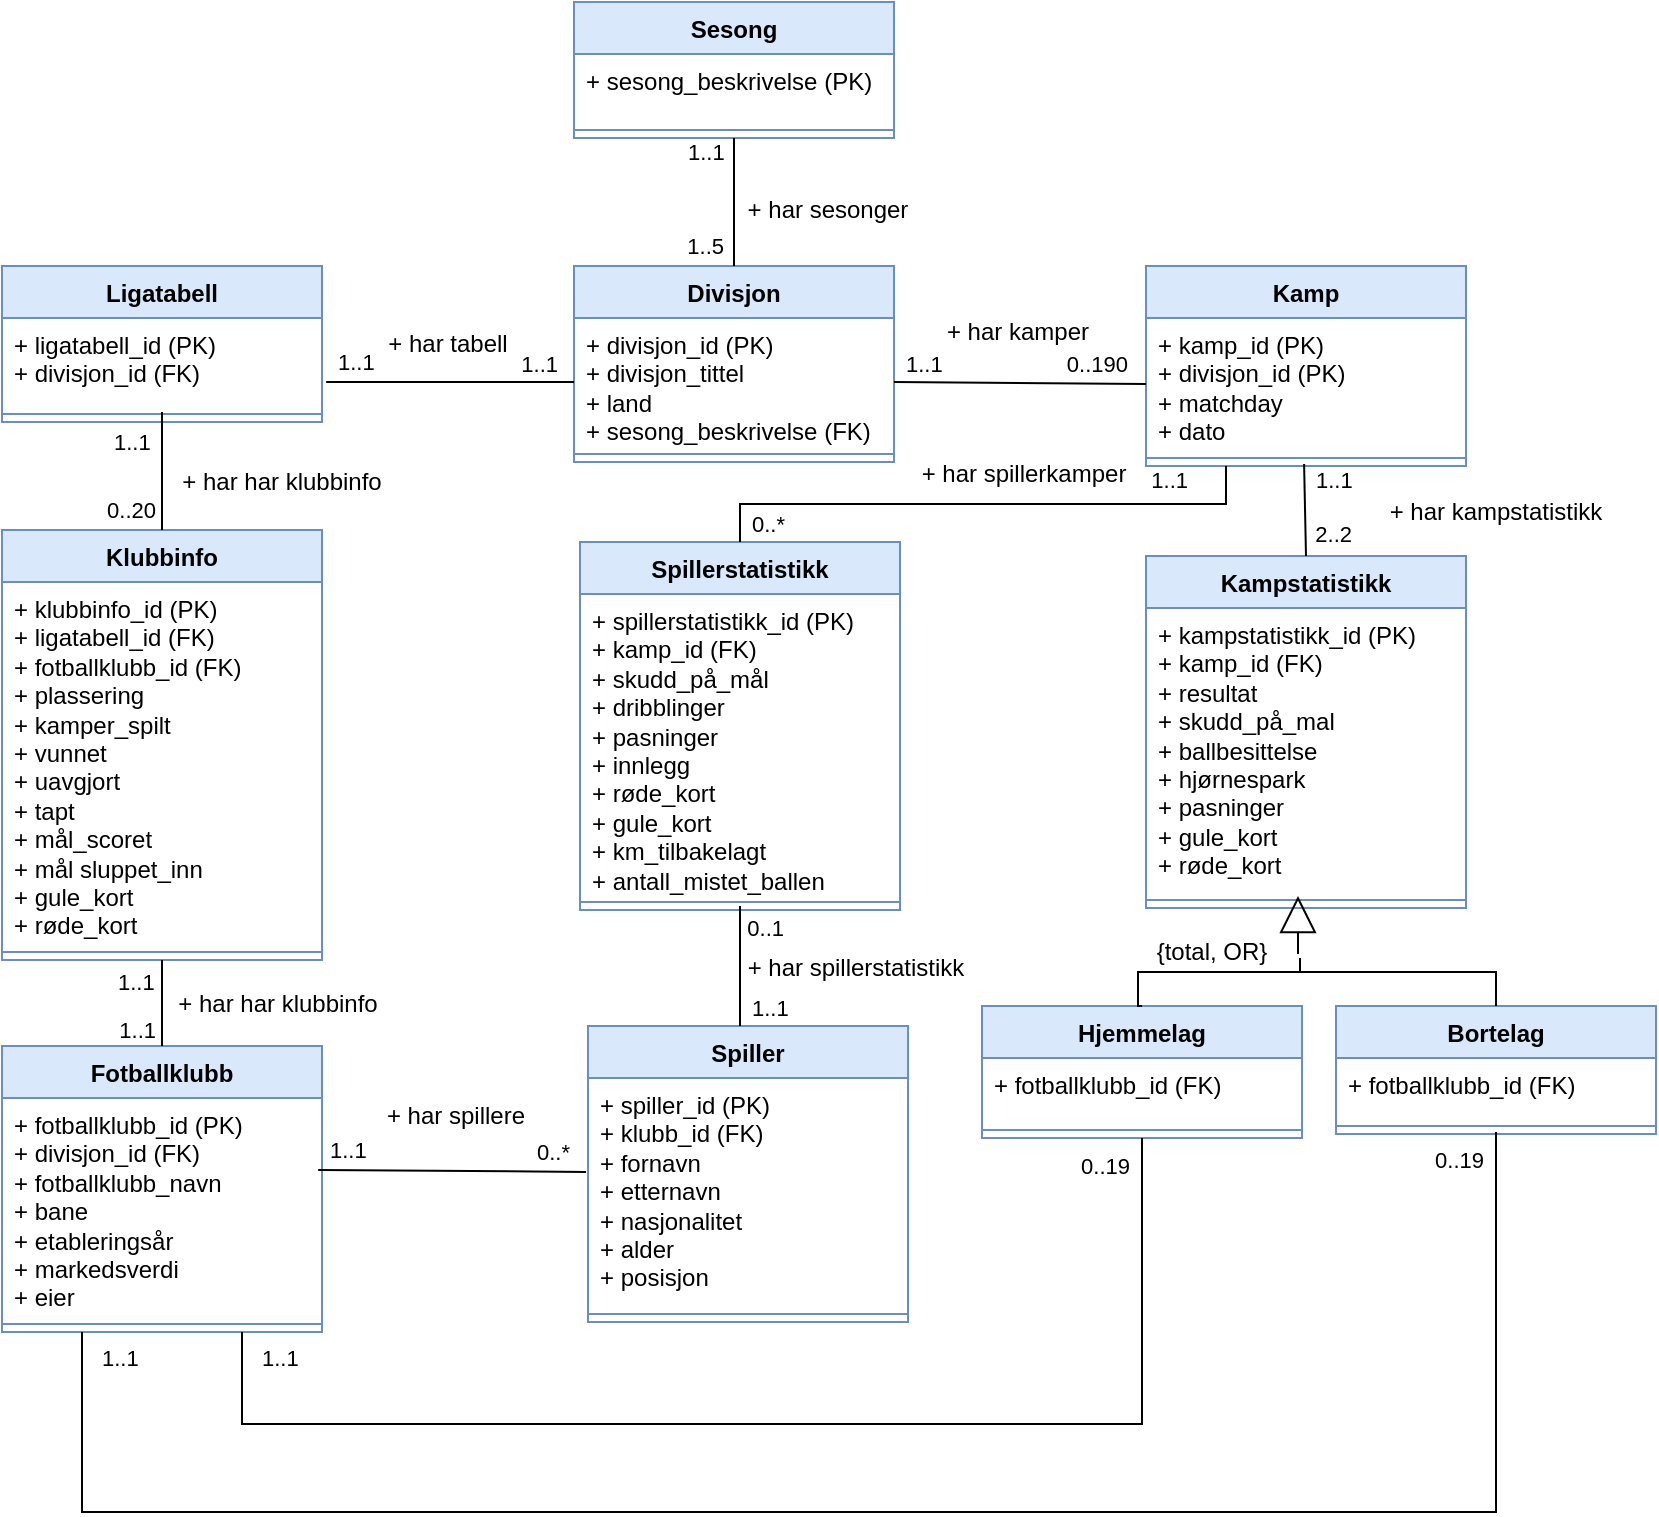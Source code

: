 <mxfile version="22.0.8" type="device">
  <diagram name="Page-1" id="Mv6sBD9H6kV1UXOC_IWm">
    <mxGraphModel dx="1434" dy="790" grid="0" gridSize="10" guides="1" tooltips="1" connect="1" arrows="1" fold="1" page="1" pageScale="1" pageWidth="827" pageHeight="1169" math="0" shadow="0">
      <root>
        <mxCell id="0" />
        <mxCell id="1" parent="0" />
        <mxCell id="2c1iKbKNR_HTmVodYejs-1" value="Sesong" style="swimlane;fontStyle=1;align=center;verticalAlign=top;childLayout=stackLayout;horizontal=1;startSize=26;horizontalStack=0;resizeParent=1;resizeParentMax=0;resizeLast=0;collapsible=1;marginBottom=0;whiteSpace=wrap;html=1;fillColor=#dae8fc;strokeColor=#6c8ebf;" parent="1" vertex="1">
          <mxGeometry x="507" y="81" width="160" height="68" as="geometry" />
        </mxCell>
        <mxCell id="2c1iKbKNR_HTmVodYejs-2" value="+ sesong_beskrivelse (PK)" style="text;strokeColor=none;fillColor=none;align=left;verticalAlign=top;spacingLeft=4;spacingRight=4;overflow=hidden;rotatable=0;points=[[0,0.5],[1,0.5]];portConstraint=eastwest;whiteSpace=wrap;html=1;" parent="2c1iKbKNR_HTmVodYejs-1" vertex="1">
          <mxGeometry y="26" width="160" height="34" as="geometry" />
        </mxCell>
        <mxCell id="2c1iKbKNR_HTmVodYejs-3" value="" style="line;strokeWidth=1;fillColor=none;align=left;verticalAlign=middle;spacingTop=-1;spacingLeft=3;spacingRight=3;rotatable=0;labelPosition=right;points=[];portConstraint=eastwest;strokeColor=inherit;" parent="2c1iKbKNR_HTmVodYejs-1" vertex="1">
          <mxGeometry y="60" width="160" height="8" as="geometry" />
        </mxCell>
        <mxCell id="2c1iKbKNR_HTmVodYejs-5" value="Divisjon" style="swimlane;fontStyle=1;align=center;verticalAlign=top;childLayout=stackLayout;horizontal=1;startSize=26;horizontalStack=0;resizeParent=1;resizeParentMax=0;resizeLast=0;collapsible=1;marginBottom=0;whiteSpace=wrap;html=1;fillColor=#dae8fc;strokeColor=#6c8ebf;" parent="1" vertex="1">
          <mxGeometry x="507" y="213" width="160" height="98" as="geometry" />
        </mxCell>
        <mxCell id="2c1iKbKNR_HTmVodYejs-6" value="+ divisjon_id (PK)&lt;br&gt;+ divisjon_tittel&lt;br&gt;+ land&lt;br&gt;+ sesong_beskrivelse (FK)" style="text;strokeColor=none;fillColor=none;align=left;verticalAlign=top;spacingLeft=4;spacingRight=4;overflow=hidden;rotatable=0;points=[[0,0.5],[1,0.5]];portConstraint=eastwest;whiteSpace=wrap;html=1;" parent="2c1iKbKNR_HTmVodYejs-5" vertex="1">
          <mxGeometry y="26" width="160" height="64" as="geometry" />
        </mxCell>
        <mxCell id="2c1iKbKNR_HTmVodYejs-7" value="" style="line;strokeWidth=1;fillColor=none;align=left;verticalAlign=middle;spacingTop=-1;spacingLeft=3;spacingRight=3;rotatable=0;labelPosition=right;points=[];portConstraint=eastwest;strokeColor=inherit;" parent="2c1iKbKNR_HTmVodYejs-5" vertex="1">
          <mxGeometry y="90" width="160" height="8" as="geometry" />
        </mxCell>
        <mxCell id="2c1iKbKNR_HTmVodYejs-8" value="Fotballklubb" style="swimlane;fontStyle=1;align=center;verticalAlign=top;childLayout=stackLayout;horizontal=1;startSize=26;horizontalStack=0;resizeParent=1;resizeParentMax=0;resizeLast=0;collapsible=1;marginBottom=0;whiteSpace=wrap;html=1;fillColor=#dae8fc;strokeColor=#6c8ebf;" parent="1" vertex="1">
          <mxGeometry x="221" y="603" width="160" height="143" as="geometry" />
        </mxCell>
        <mxCell id="2c1iKbKNR_HTmVodYejs-9" value="+ fotballklubb_id (PK)&lt;br&gt;+ divisjon_id (FK)&lt;br&gt;+ fotballklubb_navn&lt;br&gt;+ bane&lt;br&gt;+ etableringsår&lt;br&gt;+ markedsverdi&lt;br&gt;+ eier" style="text;strokeColor=none;fillColor=none;align=left;verticalAlign=top;spacingLeft=4;spacingRight=4;overflow=hidden;rotatable=0;points=[[0,0.5],[1,0.5]];portConstraint=eastwest;whiteSpace=wrap;html=1;" parent="2c1iKbKNR_HTmVodYejs-8" vertex="1">
          <mxGeometry y="26" width="160" height="109" as="geometry" />
        </mxCell>
        <mxCell id="2c1iKbKNR_HTmVodYejs-10" value="" style="line;strokeWidth=1;fillColor=none;align=left;verticalAlign=middle;spacingTop=-1;spacingLeft=3;spacingRight=3;rotatable=0;labelPosition=right;points=[];portConstraint=eastwest;strokeColor=inherit;" parent="2c1iKbKNR_HTmVodYejs-8" vertex="1">
          <mxGeometry y="135" width="160" height="8" as="geometry" />
        </mxCell>
        <mxCell id="2c1iKbKNR_HTmVodYejs-11" value="Spiller" style="swimlane;fontStyle=1;align=center;verticalAlign=top;childLayout=stackLayout;horizontal=1;startSize=26;horizontalStack=0;resizeParent=1;resizeParentMax=0;resizeLast=0;collapsible=1;marginBottom=0;whiteSpace=wrap;html=1;fillColor=#dae8fc;strokeColor=#6c8ebf;" parent="1" vertex="1">
          <mxGeometry x="514" y="593" width="160" height="148" as="geometry" />
        </mxCell>
        <mxCell id="2c1iKbKNR_HTmVodYejs-12" value="+ spiller_id (PK)&lt;br&gt;+ klubb_id (FK)&lt;br&gt;+ fornavn&lt;br&gt;+ etternavn&lt;br&gt;+ nasjonalitet&lt;br&gt;+ alder&lt;br&gt;+ posisjon" style="text;strokeColor=none;fillColor=none;align=left;verticalAlign=top;spacingLeft=4;spacingRight=4;overflow=hidden;rotatable=0;points=[[0,0.5],[1,0.5]];portConstraint=eastwest;whiteSpace=wrap;html=1;" parent="2c1iKbKNR_HTmVodYejs-11" vertex="1">
          <mxGeometry y="26" width="160" height="114" as="geometry" />
        </mxCell>
        <mxCell id="2c1iKbKNR_HTmVodYejs-13" value="" style="line;strokeWidth=1;fillColor=none;align=left;verticalAlign=middle;spacingTop=-1;spacingLeft=3;spacingRight=3;rotatable=0;labelPosition=right;points=[];portConstraint=eastwest;strokeColor=inherit;" parent="2c1iKbKNR_HTmVodYejs-11" vertex="1">
          <mxGeometry y="140" width="160" height="8" as="geometry" />
        </mxCell>
        <mxCell id="2c1iKbKNR_HTmVodYejs-17" value="Ligatabell" style="swimlane;fontStyle=1;align=center;verticalAlign=top;childLayout=stackLayout;horizontal=1;startSize=26;horizontalStack=0;resizeParent=1;resizeParentMax=0;resizeLast=0;collapsible=1;marginBottom=0;whiteSpace=wrap;html=1;fillColor=#dae8fc;strokeColor=#6c8ebf;" parent="1" vertex="1">
          <mxGeometry x="221" y="213" width="160" height="78" as="geometry" />
        </mxCell>
        <mxCell id="2c1iKbKNR_HTmVodYejs-18" value="+ ligatabell_id (PK)&lt;br&gt;+ divisjon_id (FK)&lt;br&gt;" style="text;strokeColor=none;fillColor=none;align=left;verticalAlign=top;spacingLeft=4;spacingRight=4;overflow=hidden;rotatable=0;points=[[0,0.5],[1,0.5]];portConstraint=eastwest;whiteSpace=wrap;html=1;" parent="2c1iKbKNR_HTmVodYejs-17" vertex="1">
          <mxGeometry y="26" width="160" height="44" as="geometry" />
        </mxCell>
        <mxCell id="2c1iKbKNR_HTmVodYejs-19" value="" style="line;strokeWidth=1;fillColor=none;align=left;verticalAlign=middle;spacingTop=-1;spacingLeft=3;spacingRight=3;rotatable=0;labelPosition=right;points=[];portConstraint=eastwest;strokeColor=inherit;" parent="2c1iKbKNR_HTmVodYejs-17" vertex="1">
          <mxGeometry y="70" width="160" height="8" as="geometry" />
        </mxCell>
        <mxCell id="2c1iKbKNR_HTmVodYejs-20" value="Klubbinfo" style="swimlane;fontStyle=1;align=center;verticalAlign=top;childLayout=stackLayout;horizontal=1;startSize=26;horizontalStack=0;resizeParent=1;resizeParentMax=0;resizeLast=0;collapsible=1;marginBottom=0;whiteSpace=wrap;html=1;fillColor=#dae8fc;strokeColor=#6c8ebf;" parent="1" vertex="1">
          <mxGeometry x="221" y="345" width="160" height="215" as="geometry" />
        </mxCell>
        <mxCell id="2c1iKbKNR_HTmVodYejs-21" value="+ klubbinfo_id (PK)&lt;br&gt;+ ligatabell_id (FK)&lt;br&gt;+ fotballklubb_id (FK)&lt;br&gt;+ plassering&lt;br&gt;+ kamper_spilt&lt;br&gt;+ vunnet&lt;br&gt;+ uavgjort&lt;br&gt;+ tapt&lt;br&gt;+ mål_scoret&lt;br&gt;+ mål sluppet_inn&lt;br&gt;+ gule_kort&lt;br&gt;+ røde_kort&lt;br&gt;+ poeng" style="text;strokeColor=none;fillColor=none;align=left;verticalAlign=top;spacingLeft=4;spacingRight=4;overflow=hidden;rotatable=0;points=[[0,0.5],[1,0.5]];portConstraint=eastwest;whiteSpace=wrap;html=1;" parent="2c1iKbKNR_HTmVodYejs-20" vertex="1">
          <mxGeometry y="26" width="160" height="181" as="geometry" />
        </mxCell>
        <mxCell id="2c1iKbKNR_HTmVodYejs-22" value="" style="line;strokeWidth=1;fillColor=none;align=left;verticalAlign=middle;spacingTop=-1;spacingLeft=3;spacingRight=3;rotatable=0;labelPosition=right;points=[];portConstraint=eastwest;strokeColor=inherit;" parent="2c1iKbKNR_HTmVodYejs-20" vertex="1">
          <mxGeometry y="207" width="160" height="8" as="geometry" />
        </mxCell>
        <mxCell id="2c1iKbKNR_HTmVodYejs-26" value="Kamp" style="swimlane;fontStyle=1;align=center;verticalAlign=top;childLayout=stackLayout;horizontal=1;startSize=26;horizontalStack=0;resizeParent=1;resizeParentMax=0;resizeLast=0;collapsible=1;marginBottom=0;whiteSpace=wrap;html=1;fillColor=#dae8fc;strokeColor=#6c8ebf;" parent="1" vertex="1">
          <mxGeometry x="793" y="213" width="160" height="100" as="geometry" />
        </mxCell>
        <mxCell id="2c1iKbKNR_HTmVodYejs-27" value="+ kamp_id (PK)&lt;br&gt;+ divisjon_id (PK)&lt;br&gt;+ matchday&lt;br&gt;+ dato" style="text;strokeColor=none;fillColor=none;align=left;verticalAlign=top;spacingLeft=4;spacingRight=4;overflow=hidden;rotatable=0;points=[[0,0.5],[1,0.5]];portConstraint=eastwest;whiteSpace=wrap;html=1;" parent="2c1iKbKNR_HTmVodYejs-26" vertex="1">
          <mxGeometry y="26" width="160" height="66" as="geometry" />
        </mxCell>
        <mxCell id="2c1iKbKNR_HTmVodYejs-28" value="" style="line;strokeWidth=1;fillColor=none;align=left;verticalAlign=middle;spacingTop=-1;spacingLeft=3;spacingRight=3;rotatable=0;labelPosition=right;points=[];portConstraint=eastwest;strokeColor=inherit;" parent="2c1iKbKNR_HTmVodYejs-26" vertex="1">
          <mxGeometry y="92" width="160" height="8" as="geometry" />
        </mxCell>
        <mxCell id="2c1iKbKNR_HTmVodYejs-29" value="Kampstatistikk" style="swimlane;fontStyle=1;align=center;verticalAlign=top;childLayout=stackLayout;horizontal=1;startSize=26;horizontalStack=0;resizeParent=1;resizeParentMax=0;resizeLast=0;collapsible=1;marginBottom=0;whiteSpace=wrap;html=1;fillColor=#dae8fc;strokeColor=#6c8ebf;" parent="1" vertex="1">
          <mxGeometry x="793" y="358" width="160" height="176" as="geometry" />
        </mxCell>
        <mxCell id="2c1iKbKNR_HTmVodYejs-30" value="+ kampstatistikk_id (PK)&lt;br&gt;+ kamp_id (FK)&lt;br&gt;+ resultat&lt;br&gt;+ skudd_på_mal&lt;br&gt;+ ballbesittelse&lt;br&gt;+ hjørnespark&lt;br&gt;+ pasninger&lt;br&gt;+ gule_kort&lt;br&gt;+ røde_kort" style="text;strokeColor=none;fillColor=none;align=left;verticalAlign=top;spacingLeft=4;spacingRight=4;overflow=hidden;rotatable=0;points=[[0,0.5],[1,0.5]];portConstraint=eastwest;whiteSpace=wrap;html=1;" parent="2c1iKbKNR_HTmVodYejs-29" vertex="1">
          <mxGeometry y="26" width="160" height="142" as="geometry" />
        </mxCell>
        <mxCell id="2c1iKbKNR_HTmVodYejs-31" value="" style="line;strokeWidth=1;fillColor=none;align=left;verticalAlign=middle;spacingTop=-1;spacingLeft=3;spacingRight=3;rotatable=0;labelPosition=right;points=[];portConstraint=eastwest;strokeColor=inherit;" parent="2c1iKbKNR_HTmVodYejs-29" vertex="1">
          <mxGeometry y="168" width="160" height="8" as="geometry" />
        </mxCell>
        <mxCell id="2c1iKbKNR_HTmVodYejs-32" value="Hjemmelag" style="swimlane;fontStyle=1;align=center;verticalAlign=top;childLayout=stackLayout;horizontal=1;startSize=26;horizontalStack=0;resizeParent=1;resizeParentMax=0;resizeLast=0;collapsible=1;marginBottom=0;whiteSpace=wrap;html=1;fillColor=#dae8fc;strokeColor=#6c8ebf;" parent="1" vertex="1">
          <mxGeometry x="711" y="583" width="160" height="66" as="geometry" />
        </mxCell>
        <mxCell id="2c1iKbKNR_HTmVodYejs-33" value="+ fotballklubb_id (FK)" style="text;strokeColor=none;fillColor=none;align=left;verticalAlign=top;spacingLeft=4;spacingRight=4;overflow=hidden;rotatable=0;points=[[0,0.5],[1,0.5]];portConstraint=eastwest;whiteSpace=wrap;html=1;" parent="2c1iKbKNR_HTmVodYejs-32" vertex="1">
          <mxGeometry y="26" width="160" height="32" as="geometry" />
        </mxCell>
        <mxCell id="2c1iKbKNR_HTmVodYejs-34" value="" style="line;strokeWidth=1;fillColor=none;align=left;verticalAlign=middle;spacingTop=-1;spacingLeft=3;spacingRight=3;rotatable=0;labelPosition=right;points=[];portConstraint=eastwest;strokeColor=inherit;" parent="2c1iKbKNR_HTmVodYejs-32" vertex="1">
          <mxGeometry y="58" width="160" height="8" as="geometry" />
        </mxCell>
        <mxCell id="2c1iKbKNR_HTmVodYejs-35" value="Bortelag" style="swimlane;fontStyle=1;align=center;verticalAlign=top;childLayout=stackLayout;horizontal=1;startSize=26;horizontalStack=0;resizeParent=1;resizeParentMax=0;resizeLast=0;collapsible=1;marginBottom=0;whiteSpace=wrap;html=1;fillColor=#dae8fc;strokeColor=#6c8ebf;" parent="1" vertex="1">
          <mxGeometry x="888" y="583" width="160" height="64" as="geometry" />
        </mxCell>
        <mxCell id="2c1iKbKNR_HTmVodYejs-36" value="+ fotballklubb_id (FK)" style="text;strokeColor=none;fillColor=none;align=left;verticalAlign=top;spacingLeft=4;spacingRight=4;overflow=hidden;rotatable=0;points=[[0,0.5],[1,0.5]];portConstraint=eastwest;whiteSpace=wrap;html=1;" parent="2c1iKbKNR_HTmVodYejs-35" vertex="1">
          <mxGeometry y="26" width="160" height="30" as="geometry" />
        </mxCell>
        <mxCell id="2c1iKbKNR_HTmVodYejs-37" value="" style="line;strokeWidth=1;fillColor=none;align=left;verticalAlign=middle;spacingTop=-1;spacingLeft=3;spacingRight=3;rotatable=0;labelPosition=right;points=[];portConstraint=eastwest;strokeColor=inherit;" parent="2c1iKbKNR_HTmVodYejs-35" vertex="1">
          <mxGeometry y="56" width="160" height="8" as="geometry" />
        </mxCell>
        <mxCell id="uBbu8vYLhO5ZoivYr1Gl-1" value="Spillerstatistikk" style="swimlane;fontStyle=1;align=center;verticalAlign=top;childLayout=stackLayout;horizontal=1;startSize=26;horizontalStack=0;resizeParent=1;resizeParentMax=0;resizeLast=0;collapsible=1;marginBottom=0;whiteSpace=wrap;html=1;fillColor=#dae8fc;strokeColor=#6c8ebf;" vertex="1" parent="1">
          <mxGeometry x="510" y="351" width="160" height="184" as="geometry" />
        </mxCell>
        <mxCell id="uBbu8vYLhO5ZoivYr1Gl-2" value="+ spillerstatistikk_id (PK)&lt;br&gt;+ kamp_id (FK)&lt;br&gt;+ skudd_på_mål&lt;br&gt;+ dribblinger&lt;br&gt;+ pasninger&lt;br&gt;+ innlegg&lt;br&gt;+ røde_kort&lt;br&gt;+ gule_kort&lt;br&gt;+ km_tilbakelagt&lt;br&gt;+ antall_mistet_ballen" style="text;strokeColor=none;fillColor=none;align=left;verticalAlign=top;spacingLeft=4;spacingRight=4;overflow=hidden;rotatable=0;points=[[0,0.5],[1,0.5]];portConstraint=eastwest;whiteSpace=wrap;html=1;" vertex="1" parent="uBbu8vYLhO5ZoivYr1Gl-1">
          <mxGeometry y="26" width="160" height="150" as="geometry" />
        </mxCell>
        <mxCell id="uBbu8vYLhO5ZoivYr1Gl-3" value="" style="line;strokeWidth=1;fillColor=none;align=left;verticalAlign=middle;spacingTop=-1;spacingLeft=3;spacingRight=3;rotatable=0;labelPosition=right;points=[];portConstraint=eastwest;strokeColor=inherit;" vertex="1" parent="uBbu8vYLhO5ZoivYr1Gl-1">
          <mxGeometry y="176" width="160" height="8" as="geometry" />
        </mxCell>
        <mxCell id="uBbu8vYLhO5ZoivYr1Gl-4" value="" style="endArrow=block;endSize=16;endFill=0;html=1;rounded=0;entryX=0.475;entryY=0.25;entryDx=0;entryDy=0;entryPerimeter=0;" edge="1" parent="1" target="2c1iKbKNR_HTmVodYejs-31">
          <mxGeometry width="160" relative="1" as="geometry">
            <mxPoint x="869" y="557" as="sourcePoint" />
            <mxPoint x="869" y="534" as="targetPoint" />
          </mxGeometry>
        </mxCell>
        <mxCell id="uBbu8vYLhO5ZoivYr1Gl-5" value="" style="endArrow=none;html=1;rounded=0;exitX=0.5;exitY=0;exitDx=0;exitDy=0;edgeStyle=orthogonalEdgeStyle;" edge="1" parent="1" source="2c1iKbKNR_HTmVodYejs-32">
          <mxGeometry relative="1" as="geometry">
            <mxPoint x="720" y="586" as="sourcePoint" />
            <mxPoint x="870" y="559" as="targetPoint" />
            <Array as="points">
              <mxPoint x="789" y="583" />
              <mxPoint x="789" y="566" />
              <mxPoint x="870" y="566" />
            </Array>
          </mxGeometry>
        </mxCell>
        <mxCell id="uBbu8vYLhO5ZoivYr1Gl-6" value="" style="endArrow=none;html=1;rounded=0;entryX=0.5;entryY=0;entryDx=0;entryDy=0;edgeStyle=orthogonalEdgeStyle;" edge="1" parent="1" target="2c1iKbKNR_HTmVodYejs-35">
          <mxGeometry relative="1" as="geometry">
            <mxPoint x="870" y="560" as="sourcePoint" />
            <mxPoint x="947" y="586" as="targetPoint" />
            <Array as="points">
              <mxPoint x="870" y="566" />
              <mxPoint x="968" y="566" />
            </Array>
          </mxGeometry>
        </mxCell>
        <mxCell id="uBbu8vYLhO5ZoivYr1Gl-7" value="{total, OR}" style="text;html=1;strokeColor=none;fillColor=none;align=center;verticalAlign=middle;whiteSpace=wrap;rounded=0;" vertex="1" parent="1">
          <mxGeometry x="796" y="541" width="60" height="30" as="geometry" />
        </mxCell>
        <mxCell id="uBbu8vYLhO5ZoivYr1Gl-8" value="" style="endArrow=none;html=1;rounded=0;exitX=0.5;exitY=0;exitDx=0;exitDy=0;entryX=0.5;entryY=1;entryDx=0;entryDy=0;" edge="1" parent="1" source="2c1iKbKNR_HTmVodYejs-5" target="2c1iKbKNR_HTmVodYejs-1">
          <mxGeometry relative="1" as="geometry">
            <mxPoint x="746" y="209" as="sourcePoint" />
            <mxPoint x="745" y="128" as="targetPoint" />
          </mxGeometry>
        </mxCell>
        <mxCell id="uBbu8vYLhO5ZoivYr1Gl-9" value="1..1" style="edgeLabel;resizable=0;html=1;align=left;verticalAlign=bottom;" connectable="0" vertex="1" parent="uBbu8vYLhO5ZoivYr1Gl-8">
          <mxGeometry x="-1" relative="1" as="geometry">
            <mxPoint x="-25" y="-49" as="offset" />
          </mxGeometry>
        </mxCell>
        <mxCell id="uBbu8vYLhO5ZoivYr1Gl-10" value="1..5" style="edgeLabel;resizable=0;html=1;align=right;verticalAlign=bottom;" connectable="0" vertex="1" parent="uBbu8vYLhO5ZoivYr1Gl-8">
          <mxGeometry x="1" relative="1" as="geometry">
            <mxPoint x="-5" y="62" as="offset" />
          </mxGeometry>
        </mxCell>
        <mxCell id="uBbu8vYLhO5ZoivYr1Gl-11" value="" style="endArrow=none;html=1;rounded=0;exitX=1.013;exitY=0.727;exitDx=0;exitDy=0;entryX=0;entryY=0.5;entryDx=0;entryDy=0;exitPerimeter=0;" edge="1" parent="1" source="2c1iKbKNR_HTmVodYejs-18" target="2c1iKbKNR_HTmVodYejs-6">
          <mxGeometry relative="1" as="geometry">
            <mxPoint x="435" y="327" as="sourcePoint" />
            <mxPoint x="435" y="263" as="targetPoint" />
          </mxGeometry>
        </mxCell>
        <mxCell id="uBbu8vYLhO5ZoivYr1Gl-12" value="1..1" style="edgeLabel;resizable=0;html=1;align=left;verticalAlign=bottom;" connectable="0" vertex="1" parent="uBbu8vYLhO5ZoivYr1Gl-11">
          <mxGeometry x="-1" relative="1" as="geometry">
            <mxPoint x="4" y="-1" as="offset" />
          </mxGeometry>
        </mxCell>
        <mxCell id="uBbu8vYLhO5ZoivYr1Gl-13" value="1..1" style="edgeLabel;resizable=0;html=1;align=right;verticalAlign=bottom;" connectable="0" vertex="1" parent="uBbu8vYLhO5ZoivYr1Gl-11">
          <mxGeometry x="1" relative="1" as="geometry">
            <mxPoint x="-8" y="-1" as="offset" />
          </mxGeometry>
        </mxCell>
        <mxCell id="uBbu8vYLhO5ZoivYr1Gl-14" value="+ har sesonger" style="text;html=1;strokeColor=none;fillColor=none;align=center;verticalAlign=middle;whiteSpace=wrap;rounded=0;" vertex="1" parent="1">
          <mxGeometry x="585" y="170" width="98" height="30" as="geometry" />
        </mxCell>
        <mxCell id="uBbu8vYLhO5ZoivYr1Gl-15" value="+ har tabell" style="text;html=1;strokeColor=none;fillColor=none;align=center;verticalAlign=middle;whiteSpace=wrap;rounded=0;" vertex="1" parent="1">
          <mxGeometry x="395" y="237" width="98" height="30" as="geometry" />
        </mxCell>
        <mxCell id="uBbu8vYLhO5ZoivYr1Gl-16" value="+ har har klubbinfo" style="text;html=1;strokeColor=none;fillColor=none;align=center;verticalAlign=middle;whiteSpace=wrap;rounded=0;" vertex="1" parent="1">
          <mxGeometry x="304" y="306" width="114" height="30" as="geometry" />
        </mxCell>
        <mxCell id="uBbu8vYLhO5ZoivYr1Gl-17" value="" style="endArrow=none;html=1;rounded=0;exitX=0.5;exitY=0;exitDx=0;exitDy=0;entryX=0.5;entryY=0.375;entryDx=0;entryDy=0;entryPerimeter=0;" edge="1" parent="1" source="2c1iKbKNR_HTmVodYejs-20" target="2c1iKbKNR_HTmVodYejs-19">
          <mxGeometry relative="1" as="geometry">
            <mxPoint x="263" y="373" as="sourcePoint" />
            <mxPoint x="263" y="309" as="targetPoint" />
          </mxGeometry>
        </mxCell>
        <mxCell id="uBbu8vYLhO5ZoivYr1Gl-18" value="1..1" style="edgeLabel;resizable=0;html=1;align=left;verticalAlign=bottom;" connectable="0" vertex="1" parent="uBbu8vYLhO5ZoivYr1Gl-17">
          <mxGeometry x="-1" relative="1" as="geometry">
            <mxPoint x="-26" y="-36" as="offset" />
          </mxGeometry>
        </mxCell>
        <mxCell id="uBbu8vYLhO5ZoivYr1Gl-19" value="0..20" style="edgeLabel;resizable=0;html=1;align=right;verticalAlign=bottom;" connectable="0" vertex="1" parent="uBbu8vYLhO5ZoivYr1Gl-17">
          <mxGeometry x="1" relative="1" as="geometry">
            <mxPoint x="-3" y="57" as="offset" />
          </mxGeometry>
        </mxCell>
        <mxCell id="uBbu8vYLhO5ZoivYr1Gl-20" value="" style="endArrow=none;html=1;rounded=0;exitX=0.5;exitY=0;exitDx=0;exitDy=0;entryX=0.5;entryY=1;entryDx=0;entryDy=0;" edge="1" parent="1" source="2c1iKbKNR_HTmVodYejs-8" target="2c1iKbKNR_HTmVodYejs-20">
          <mxGeometry relative="1" as="geometry">
            <mxPoint x="303" y="591" as="sourcePoint" />
            <mxPoint x="301" y="566" as="targetPoint" />
          </mxGeometry>
        </mxCell>
        <mxCell id="uBbu8vYLhO5ZoivYr1Gl-21" value="1..1" style="edgeLabel;resizable=0;html=1;align=left;verticalAlign=bottom;" connectable="0" vertex="1" parent="uBbu8vYLhO5ZoivYr1Gl-20">
          <mxGeometry x="-1" relative="1" as="geometry">
            <mxPoint x="-24" y="-24" as="offset" />
          </mxGeometry>
        </mxCell>
        <mxCell id="uBbu8vYLhO5ZoivYr1Gl-22" value="1..1" style="edgeLabel;resizable=0;html=1;align=right;verticalAlign=bottom;" connectable="0" vertex="1" parent="uBbu8vYLhO5ZoivYr1Gl-20">
          <mxGeometry x="1" relative="1" as="geometry">
            <mxPoint x="-3" y="43" as="offset" />
          </mxGeometry>
        </mxCell>
        <mxCell id="uBbu8vYLhO5ZoivYr1Gl-23" value="+ har har klubbinfo" style="text;html=1;strokeColor=none;fillColor=none;align=center;verticalAlign=middle;whiteSpace=wrap;rounded=0;" vertex="1" parent="1">
          <mxGeometry x="302" y="567" width="114" height="30" as="geometry" />
        </mxCell>
        <mxCell id="uBbu8vYLhO5ZoivYr1Gl-24" value="" style="endArrow=none;html=1;rounded=0;exitX=0.988;exitY=0.33;exitDx=0;exitDy=0;exitPerimeter=0;entryX=-0.006;entryY=0.412;entryDx=0;entryDy=0;entryPerimeter=0;" edge="1" parent="1" source="2c1iKbKNR_HTmVodYejs-9" target="2c1iKbKNR_HTmVodYejs-12">
          <mxGeometry relative="1" as="geometry">
            <mxPoint x="410" y="665" as="sourcePoint" />
            <mxPoint x="486" y="668" as="targetPoint" />
          </mxGeometry>
        </mxCell>
        <mxCell id="uBbu8vYLhO5ZoivYr1Gl-25" value="1..1" style="edgeLabel;resizable=0;html=1;align=left;verticalAlign=bottom;" connectable="0" vertex="1" parent="uBbu8vYLhO5ZoivYr1Gl-24">
          <mxGeometry x="-1" relative="1" as="geometry">
            <mxPoint x="4" y="-1" as="offset" />
          </mxGeometry>
        </mxCell>
        <mxCell id="uBbu8vYLhO5ZoivYr1Gl-26" value="0..*" style="edgeLabel;resizable=0;html=1;align=right;verticalAlign=bottom;" connectable="0" vertex="1" parent="uBbu8vYLhO5ZoivYr1Gl-24">
          <mxGeometry x="1" relative="1" as="geometry">
            <mxPoint x="-8" y="-1" as="offset" />
          </mxGeometry>
        </mxCell>
        <mxCell id="uBbu8vYLhO5ZoivYr1Gl-27" value="+ har spillere" style="text;html=1;strokeColor=none;fillColor=none;align=center;verticalAlign=middle;whiteSpace=wrap;rounded=0;" vertex="1" parent="1">
          <mxGeometry x="399" y="623" width="98" height="30" as="geometry" />
        </mxCell>
        <mxCell id="uBbu8vYLhO5ZoivYr1Gl-28" value="" style="endArrow=none;html=1;rounded=0;" edge="1" parent="1">
          <mxGeometry relative="1" as="geometry">
            <mxPoint x="590" y="593" as="sourcePoint" />
            <mxPoint x="590" y="533" as="targetPoint" />
          </mxGeometry>
        </mxCell>
        <mxCell id="uBbu8vYLhO5ZoivYr1Gl-29" value="1..1" style="edgeLabel;resizable=0;html=1;align=left;verticalAlign=bottom;" connectable="0" vertex="1" parent="uBbu8vYLhO5ZoivYr1Gl-28">
          <mxGeometry x="-1" relative="1" as="geometry">
            <mxPoint x="4" y="-1" as="offset" />
          </mxGeometry>
        </mxCell>
        <mxCell id="uBbu8vYLhO5ZoivYr1Gl-30" value="0..1" style="edgeLabel;resizable=0;html=1;align=right;verticalAlign=bottom;" connectable="0" vertex="1" parent="uBbu8vYLhO5ZoivYr1Gl-28">
          <mxGeometry x="1" relative="1" as="geometry">
            <mxPoint x="22" y="19" as="offset" />
          </mxGeometry>
        </mxCell>
        <mxCell id="uBbu8vYLhO5ZoivYr1Gl-31" value="+ har spillerstatistikk" style="text;html=1;strokeColor=none;fillColor=none;align=center;verticalAlign=middle;whiteSpace=wrap;rounded=0;" vertex="1" parent="1">
          <mxGeometry x="592" y="549" width="112" height="30" as="geometry" />
        </mxCell>
        <mxCell id="uBbu8vYLhO5ZoivYr1Gl-32" value="" style="endArrow=none;html=1;rounded=0;exitX=1;exitY=0.5;exitDx=0;exitDy=0;entryX=0;entryY=0.5;entryDx=0;entryDy=0;" edge="1" parent="1" source="2c1iKbKNR_HTmVodYejs-6" target="2c1iKbKNR_HTmVodYejs-27">
          <mxGeometry relative="1" as="geometry">
            <mxPoint x="728" y="176" as="sourcePoint" />
            <mxPoint x="792" y="271" as="targetPoint" />
          </mxGeometry>
        </mxCell>
        <mxCell id="uBbu8vYLhO5ZoivYr1Gl-33" value="1..1" style="edgeLabel;resizable=0;html=1;align=left;verticalAlign=bottom;" connectable="0" vertex="1" parent="uBbu8vYLhO5ZoivYr1Gl-32">
          <mxGeometry x="-1" relative="1" as="geometry">
            <mxPoint x="4" y="-1" as="offset" />
          </mxGeometry>
        </mxCell>
        <mxCell id="uBbu8vYLhO5ZoivYr1Gl-34" value="0..190" style="edgeLabel;resizable=0;html=1;align=right;verticalAlign=bottom;" connectable="0" vertex="1" parent="uBbu8vYLhO5ZoivYr1Gl-32">
          <mxGeometry x="1" relative="1" as="geometry">
            <mxPoint x="-8" y="-1" as="offset" />
          </mxGeometry>
        </mxCell>
        <mxCell id="uBbu8vYLhO5ZoivYr1Gl-35" value="+ har kamper" style="text;html=1;strokeColor=none;fillColor=none;align=center;verticalAlign=middle;whiteSpace=wrap;rounded=0;" vertex="1" parent="1">
          <mxGeometry x="680" y="231" width="98" height="30" as="geometry" />
        </mxCell>
        <mxCell id="uBbu8vYLhO5ZoivYr1Gl-36" value="" style="endArrow=none;html=1;rounded=0;exitX=0.494;exitY=0.875;exitDx=0;exitDy=0;entryX=0.5;entryY=0;entryDx=0;entryDy=0;exitPerimeter=0;" edge="1" parent="1" source="2c1iKbKNR_HTmVodYejs-28" target="2c1iKbKNR_HTmVodYejs-29">
          <mxGeometry relative="1" as="geometry">
            <mxPoint x="993" y="375" as="sourcePoint" />
            <mxPoint x="1118" y="375" as="targetPoint" />
          </mxGeometry>
        </mxCell>
        <mxCell id="uBbu8vYLhO5ZoivYr1Gl-37" value="1..1" style="edgeLabel;resizable=0;html=1;align=left;verticalAlign=bottom;" connectable="0" vertex="1" parent="uBbu8vYLhO5ZoivYr1Gl-36">
          <mxGeometry x="-1" relative="1" as="geometry">
            <mxPoint x="4" y="16" as="offset" />
          </mxGeometry>
        </mxCell>
        <mxCell id="uBbu8vYLhO5ZoivYr1Gl-38" value="2..2" style="edgeLabel;resizable=0;html=1;align=right;verticalAlign=bottom;" connectable="0" vertex="1" parent="uBbu8vYLhO5ZoivYr1Gl-36">
          <mxGeometry x="1" relative="1" as="geometry">
            <mxPoint x="24" y="-2" as="offset" />
          </mxGeometry>
        </mxCell>
        <mxCell id="uBbu8vYLhO5ZoivYr1Gl-39" value="+ har kampstatistikk" style="text;html=1;strokeColor=none;fillColor=none;align=center;verticalAlign=middle;whiteSpace=wrap;rounded=0;" vertex="1" parent="1">
          <mxGeometry x="900" y="321" width="136" height="30" as="geometry" />
        </mxCell>
        <mxCell id="uBbu8vYLhO5ZoivYr1Gl-40" value="" style="endArrow=none;html=1;rounded=0;exitX=0.75;exitY=1;exitDx=0;exitDy=0;entryX=0.5;entryY=1;entryDx=0;entryDy=0;edgeStyle=orthogonalEdgeStyle;" edge="1" parent="1" source="2c1iKbKNR_HTmVodYejs-8" target="2c1iKbKNR_HTmVodYejs-32">
          <mxGeometry relative="1" as="geometry">
            <mxPoint x="479" y="888" as="sourcePoint" />
            <mxPoint x="605" y="888" as="targetPoint" />
            <Array as="points">
              <mxPoint x="341" y="792" />
              <mxPoint x="791" y="792" />
            </Array>
          </mxGeometry>
        </mxCell>
        <mxCell id="uBbu8vYLhO5ZoivYr1Gl-41" value="1..1" style="edgeLabel;resizable=0;html=1;align=left;verticalAlign=bottom;" connectable="0" vertex="1" parent="uBbu8vYLhO5ZoivYr1Gl-40">
          <mxGeometry x="-1" relative="1" as="geometry">
            <mxPoint x="8" y="21" as="offset" />
          </mxGeometry>
        </mxCell>
        <mxCell id="uBbu8vYLhO5ZoivYr1Gl-42" value="0..19" style="edgeLabel;resizable=0;html=1;align=right;verticalAlign=bottom;" connectable="0" vertex="1" parent="uBbu8vYLhO5ZoivYr1Gl-40">
          <mxGeometry x="1" relative="1" as="geometry">
            <mxPoint x="-6" y="22" as="offset" />
          </mxGeometry>
        </mxCell>
        <mxCell id="uBbu8vYLhO5ZoivYr1Gl-43" value="" style="endArrow=none;html=1;rounded=0;exitX=0.25;exitY=1;exitDx=0;exitDy=0;entryX=0.5;entryY=0.875;entryDx=0;entryDy=0;entryPerimeter=0;edgeStyle=orthogonalEdgeStyle;" edge="1" parent="1" source="2c1iKbKNR_HTmVodYejs-8" target="2c1iKbKNR_HTmVodYejs-37">
          <mxGeometry relative="1" as="geometry">
            <mxPoint x="250" y="794" as="sourcePoint" />
            <mxPoint x="660" y="697" as="targetPoint" />
            <Array as="points">
              <mxPoint x="261" y="836" />
              <mxPoint x="968" y="836" />
            </Array>
          </mxGeometry>
        </mxCell>
        <mxCell id="uBbu8vYLhO5ZoivYr1Gl-44" value="1..1" style="edgeLabel;resizable=0;html=1;align=left;verticalAlign=bottom;" connectable="0" vertex="1" parent="uBbu8vYLhO5ZoivYr1Gl-43">
          <mxGeometry x="-1" relative="1" as="geometry">
            <mxPoint x="8" y="21" as="offset" />
          </mxGeometry>
        </mxCell>
        <mxCell id="uBbu8vYLhO5ZoivYr1Gl-45" value="0..19" style="edgeLabel;resizable=0;html=1;align=right;verticalAlign=bottom;" connectable="0" vertex="1" parent="uBbu8vYLhO5ZoivYr1Gl-43">
          <mxGeometry x="1" relative="1" as="geometry">
            <mxPoint x="-6" y="22" as="offset" />
          </mxGeometry>
        </mxCell>
        <mxCell id="uBbu8vYLhO5ZoivYr1Gl-46" value="" style="endArrow=none;html=1;rounded=0;exitX=0.5;exitY=0;exitDx=0;exitDy=0;entryX=0.25;entryY=1;entryDx=0;entryDy=0;edgeStyle=orthogonalEdgeStyle;" edge="1" parent="1" source="uBbu8vYLhO5ZoivYr1Gl-1" target="2c1iKbKNR_HTmVodYejs-26">
          <mxGeometry relative="1" as="geometry">
            <mxPoint x="690" y="346" as="sourcePoint" />
            <mxPoint x="816" y="346" as="targetPoint" />
          </mxGeometry>
        </mxCell>
        <mxCell id="uBbu8vYLhO5ZoivYr1Gl-47" value="0..*" style="edgeLabel;resizable=0;html=1;align=left;verticalAlign=bottom;" connectable="0" vertex="1" parent="uBbu8vYLhO5ZoivYr1Gl-46">
          <mxGeometry x="-1" relative="1" as="geometry">
            <mxPoint x="4" y="-1" as="offset" />
          </mxGeometry>
        </mxCell>
        <mxCell id="uBbu8vYLhO5ZoivYr1Gl-48" value="1..1" style="edgeLabel;resizable=0;html=1;align=right;verticalAlign=bottom;" connectable="0" vertex="1" parent="uBbu8vYLhO5ZoivYr1Gl-46">
          <mxGeometry x="1" relative="1" as="geometry">
            <mxPoint x="-19" y="15" as="offset" />
          </mxGeometry>
        </mxCell>
        <mxCell id="uBbu8vYLhO5ZoivYr1Gl-49" value="+ har spillerkamper" style="text;html=1;strokeColor=none;fillColor=none;align=center;verticalAlign=middle;whiteSpace=wrap;rounded=0;" vertex="1" parent="1">
          <mxGeometry x="677" y="302" width="110" height="30" as="geometry" />
        </mxCell>
      </root>
    </mxGraphModel>
  </diagram>
</mxfile>

